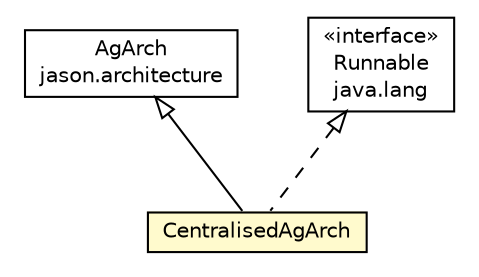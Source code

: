 #!/usr/local/bin/dot
#
# Class diagram 
# Generated by UMLGraph version R5_6_6-1-g9240c4 (http://www.umlgraph.org/)
#

digraph G {
	edge [fontname="Helvetica",fontsize=10,labelfontname="Helvetica",labelfontsize=10];
	node [fontname="Helvetica",fontsize=10,shape=plaintext];
	nodesep=0.25;
	ranksep=0.5;
	// jason.architecture.AgArch
	c11514 [label=<<table title="jason.architecture.AgArch" border="0" cellborder="1" cellspacing="0" cellpadding="2" port="p" href="../../architecture/AgArch.html">
		<tr><td><table border="0" cellspacing="0" cellpadding="1">
<tr><td align="center" balign="center"> AgArch </td></tr>
<tr><td align="center" balign="center"> jason.architecture </td></tr>
		</table></td></tr>
		</table>>, URL="../../architecture/AgArch.html", fontname="Helvetica", fontcolor="black", fontsize=10.0];
	// jason.infra.centralised.CentralisedAgArch
	c11642 [label=<<table title="jason.infra.centralised.CentralisedAgArch" border="0" cellborder="1" cellspacing="0" cellpadding="2" port="p" bgcolor="lemonChiffon" href="./CentralisedAgArch.html">
		<tr><td><table border="0" cellspacing="0" cellpadding="1">
<tr><td align="center" balign="center"> CentralisedAgArch </td></tr>
		</table></td></tr>
		</table>>, URL="./CentralisedAgArch.html", fontname="Helvetica", fontcolor="black", fontsize=10.0];
	//jason.infra.centralised.CentralisedAgArch extends jason.architecture.AgArch
	c11514:p -> c11642:p [dir=back,arrowtail=empty];
	//jason.infra.centralised.CentralisedAgArch implements java.lang.Runnable
	c11762:p -> c11642:p [dir=back,arrowtail=empty,style=dashed];
	// java.lang.Runnable
	c11762 [label=<<table title="java.lang.Runnable" border="0" cellborder="1" cellspacing="0" cellpadding="2" port="p" href="http://java.sun.com/j2se/1.4.2/docs/api/java/lang/Runnable.html">
		<tr><td><table border="0" cellspacing="0" cellpadding="1">
<tr><td align="center" balign="center"> &#171;interface&#187; </td></tr>
<tr><td align="center" balign="center"> Runnable </td></tr>
<tr><td align="center" balign="center"> java.lang </td></tr>
		</table></td></tr>
		</table>>, URL="http://java.sun.com/j2se/1.4.2/docs/api/java/lang/Runnable.html", fontname="Helvetica", fontcolor="black", fontsize=10.0];
}

